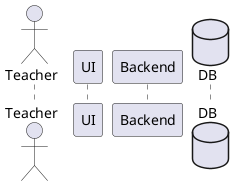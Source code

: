 @startuml

actor Teacher as t
participant UI as ui
participant Backend as b
database DB as db



@enduml